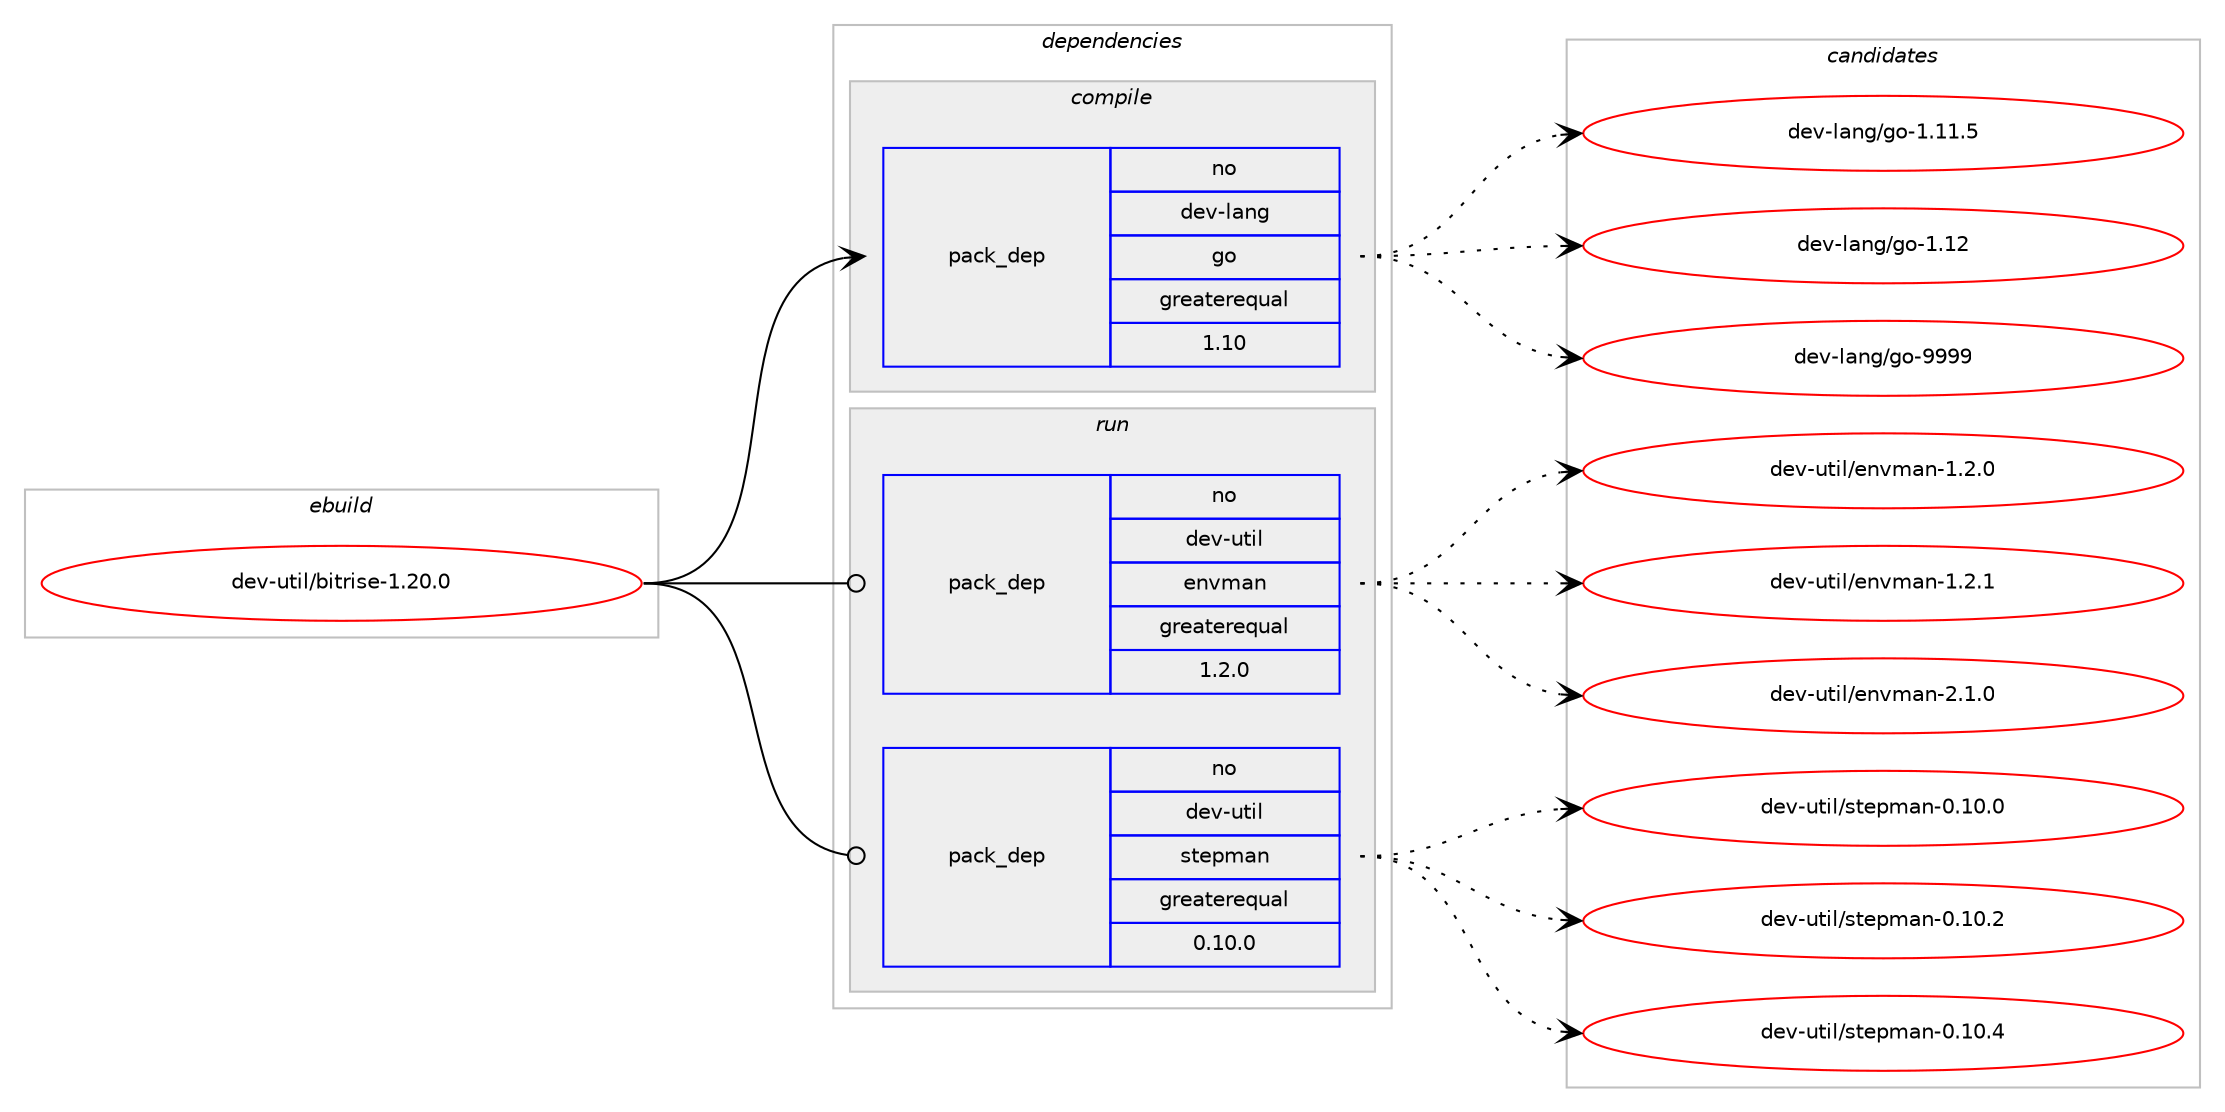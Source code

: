 digraph prolog {

# *************
# Graph options
# *************

newrank=true;
concentrate=true;
compound=true;
graph [rankdir=LR,fontname=Helvetica,fontsize=10,ranksep=1.5];#, ranksep=2.5, nodesep=0.2];
edge  [arrowhead=vee];
node  [fontname=Helvetica,fontsize=10];

# **********
# The ebuild
# **********

subgraph cluster_leftcol {
color=gray;
rank=same;
label=<<i>ebuild</i>>;
id [label="dev-util/bitrise-1.20.0", color=red, width=4, href="../dev-util/bitrise-1.20.0.svg"];
}

# ****************
# The dependencies
# ****************

subgraph cluster_midcol {
color=gray;
label=<<i>dependencies</i>>;
subgraph cluster_compile {
fillcolor="#eeeeee";
style=filled;
label=<<i>compile</i>>;
subgraph pack1094355 {
dependency1541151 [label=<<TABLE BORDER="0" CELLBORDER="1" CELLSPACING="0" CELLPADDING="4" WIDTH="220"><TR><TD ROWSPAN="6" CELLPADDING="30">pack_dep</TD></TR><TR><TD WIDTH="110">no</TD></TR><TR><TD>dev-lang</TD></TR><TR><TD>go</TD></TR><TR><TD>greaterequal</TD></TR><TR><TD>1.10</TD></TR></TABLE>>, shape=none, color=blue];
}
id:e -> dependency1541151:w [weight=20,style="solid",arrowhead="vee"];
}
subgraph cluster_compileandrun {
fillcolor="#eeeeee";
style=filled;
label=<<i>compile and run</i>>;
}
subgraph cluster_run {
fillcolor="#eeeeee";
style=filled;
label=<<i>run</i>>;
subgraph pack1094356 {
dependency1541152 [label=<<TABLE BORDER="0" CELLBORDER="1" CELLSPACING="0" CELLPADDING="4" WIDTH="220"><TR><TD ROWSPAN="6" CELLPADDING="30">pack_dep</TD></TR><TR><TD WIDTH="110">no</TD></TR><TR><TD>dev-util</TD></TR><TR><TD>envman</TD></TR><TR><TD>greaterequal</TD></TR><TR><TD>1.2.0</TD></TR></TABLE>>, shape=none, color=blue];
}
id:e -> dependency1541152:w [weight=20,style="solid",arrowhead="odot"];
subgraph pack1094357 {
dependency1541153 [label=<<TABLE BORDER="0" CELLBORDER="1" CELLSPACING="0" CELLPADDING="4" WIDTH="220"><TR><TD ROWSPAN="6" CELLPADDING="30">pack_dep</TD></TR><TR><TD WIDTH="110">no</TD></TR><TR><TD>dev-util</TD></TR><TR><TD>stepman</TD></TR><TR><TD>greaterequal</TD></TR><TR><TD>0.10.0</TD></TR></TABLE>>, shape=none, color=blue];
}
id:e -> dependency1541153:w [weight=20,style="solid",arrowhead="odot"];
}
}

# **************
# The candidates
# **************

subgraph cluster_choices {
rank=same;
color=gray;
label=<<i>candidates</i>>;

subgraph choice1094355 {
color=black;
nodesep=1;
choice10010111845108971101034710311145494649494653 [label="dev-lang/go-1.11.5", color=red, width=4,href="../dev-lang/go-1.11.5.svg"];
choice1001011184510897110103471031114549464950 [label="dev-lang/go-1.12", color=red, width=4,href="../dev-lang/go-1.12.svg"];
choice1001011184510897110103471031114557575757 [label="dev-lang/go-9999", color=red, width=4,href="../dev-lang/go-9999.svg"];
dependency1541151:e -> choice10010111845108971101034710311145494649494653:w [style=dotted,weight="100"];
dependency1541151:e -> choice1001011184510897110103471031114549464950:w [style=dotted,weight="100"];
dependency1541151:e -> choice1001011184510897110103471031114557575757:w [style=dotted,weight="100"];
}
subgraph choice1094356 {
color=black;
nodesep=1;
choice100101118451171161051084710111011810997110454946504648 [label="dev-util/envman-1.2.0", color=red, width=4,href="../dev-util/envman-1.2.0.svg"];
choice100101118451171161051084710111011810997110454946504649 [label="dev-util/envman-1.2.1", color=red, width=4,href="../dev-util/envman-1.2.1.svg"];
choice100101118451171161051084710111011810997110455046494648 [label="dev-util/envman-2.1.0", color=red, width=4,href="../dev-util/envman-2.1.0.svg"];
dependency1541152:e -> choice100101118451171161051084710111011810997110454946504648:w [style=dotted,weight="100"];
dependency1541152:e -> choice100101118451171161051084710111011810997110454946504649:w [style=dotted,weight="100"];
dependency1541152:e -> choice100101118451171161051084710111011810997110455046494648:w [style=dotted,weight="100"];
}
subgraph choice1094357 {
color=black;
nodesep=1;
choice10010111845117116105108471151161011121099711045484649484648 [label="dev-util/stepman-0.10.0", color=red, width=4,href="../dev-util/stepman-0.10.0.svg"];
choice10010111845117116105108471151161011121099711045484649484650 [label="dev-util/stepman-0.10.2", color=red, width=4,href="../dev-util/stepman-0.10.2.svg"];
choice10010111845117116105108471151161011121099711045484649484652 [label="dev-util/stepman-0.10.4", color=red, width=4,href="../dev-util/stepman-0.10.4.svg"];
dependency1541153:e -> choice10010111845117116105108471151161011121099711045484649484648:w [style=dotted,weight="100"];
dependency1541153:e -> choice10010111845117116105108471151161011121099711045484649484650:w [style=dotted,weight="100"];
dependency1541153:e -> choice10010111845117116105108471151161011121099711045484649484652:w [style=dotted,weight="100"];
}
}

}
